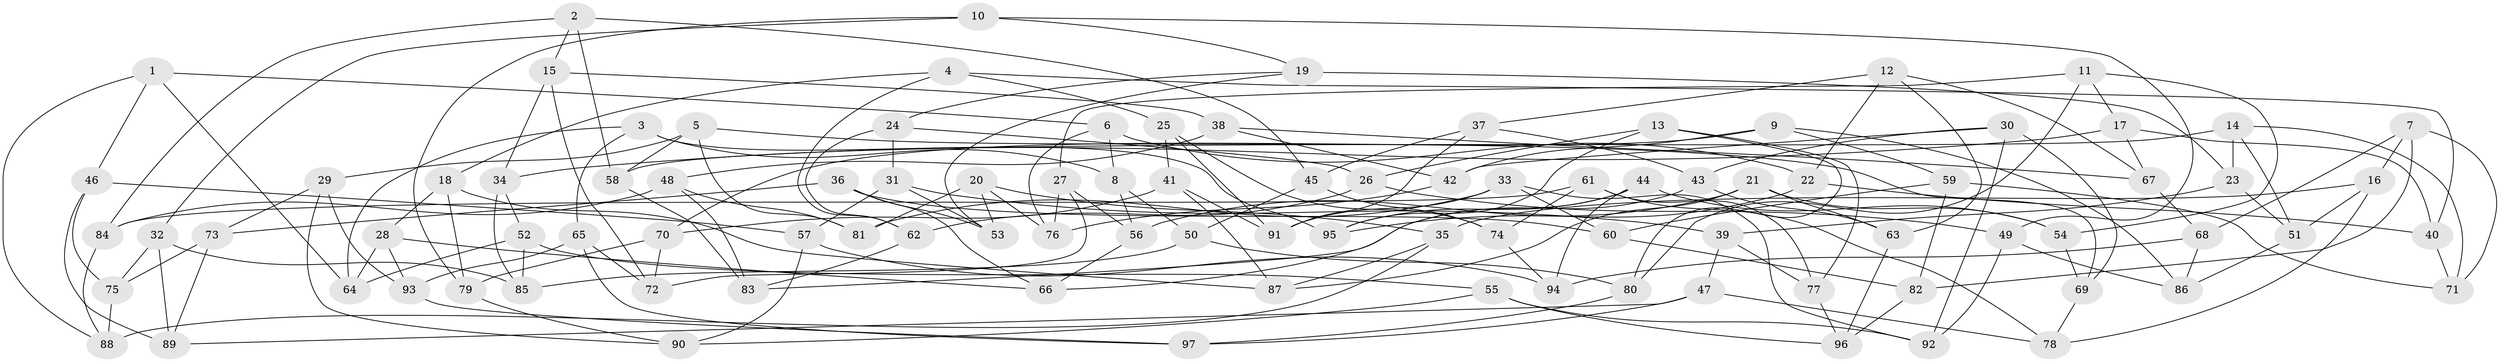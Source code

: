 // coarse degree distribution, {5: 0.0625, 2: 0.020833333333333332, 3: 0.14583333333333334, 4: 0.5208333333333334, 6: 0.041666666666666664, 9: 0.041666666666666664, 7: 0.0625, 8: 0.041666666666666664, 11: 0.020833333333333332, 10: 0.041666666666666664}
// Generated by graph-tools (version 1.1) at 2025/01/03/04/25 22:01:56]
// undirected, 97 vertices, 194 edges
graph export_dot {
graph [start="1"]
  node [color=gray90,style=filled];
  1;
  2;
  3;
  4;
  5;
  6;
  7;
  8;
  9;
  10;
  11;
  12;
  13;
  14;
  15;
  16;
  17;
  18;
  19;
  20;
  21;
  22;
  23;
  24;
  25;
  26;
  27;
  28;
  29;
  30;
  31;
  32;
  33;
  34;
  35;
  36;
  37;
  38;
  39;
  40;
  41;
  42;
  43;
  44;
  45;
  46;
  47;
  48;
  49;
  50;
  51;
  52;
  53;
  54;
  55;
  56;
  57;
  58;
  59;
  60;
  61;
  62;
  63;
  64;
  65;
  66;
  67;
  68;
  69;
  70;
  71;
  72;
  73;
  74;
  75;
  76;
  77;
  78;
  79;
  80;
  81;
  82;
  83;
  84;
  85;
  86;
  87;
  88;
  89;
  90;
  91;
  92;
  93;
  94;
  95;
  96;
  97;
  1 -- 64;
  1 -- 46;
  1 -- 6;
  1 -- 88;
  2 -- 15;
  2 -- 58;
  2 -- 45;
  2 -- 84;
  3 -- 65;
  3 -- 95;
  3 -- 8;
  3 -- 64;
  4 -- 40;
  4 -- 62;
  4 -- 25;
  4 -- 18;
  5 -- 69;
  5 -- 58;
  5 -- 29;
  5 -- 81;
  6 -- 8;
  6 -- 76;
  6 -- 22;
  7 -- 68;
  7 -- 16;
  7 -- 82;
  7 -- 71;
  8 -- 56;
  8 -- 50;
  9 -- 86;
  9 -- 70;
  9 -- 42;
  9 -- 59;
  10 -- 19;
  10 -- 79;
  10 -- 32;
  10 -- 49;
  11 -- 17;
  11 -- 80;
  11 -- 27;
  11 -- 54;
  12 -- 63;
  12 -- 67;
  12 -- 22;
  12 -- 37;
  13 -- 77;
  13 -- 95;
  13 -- 26;
  13 -- 80;
  14 -- 71;
  14 -- 23;
  14 -- 51;
  14 -- 58;
  15 -- 34;
  15 -- 72;
  15 -- 38;
  16 -- 51;
  16 -- 35;
  16 -- 78;
  17 -- 67;
  17 -- 40;
  17 -- 34;
  18 -- 87;
  18 -- 28;
  18 -- 79;
  19 -- 23;
  19 -- 53;
  19 -- 24;
  20 -- 35;
  20 -- 81;
  20 -- 53;
  20 -- 76;
  21 -- 56;
  21 -- 54;
  21 -- 63;
  21 -- 87;
  22 -- 40;
  22 -- 95;
  23 -- 39;
  23 -- 51;
  24 -- 62;
  24 -- 31;
  24 -- 26;
  25 -- 74;
  25 -- 41;
  25 -- 91;
  26 -- 49;
  26 -- 62;
  27 -- 56;
  27 -- 76;
  27 -- 72;
  28 -- 66;
  28 -- 93;
  28 -- 64;
  29 -- 73;
  29 -- 93;
  29 -- 90;
  30 -- 92;
  30 -- 43;
  30 -- 69;
  30 -- 42;
  31 -- 53;
  31 -- 39;
  31 -- 57;
  32 -- 75;
  32 -- 89;
  32 -- 85;
  33 -- 92;
  33 -- 81;
  33 -- 91;
  33 -- 60;
  34 -- 85;
  34 -- 52;
  35 -- 87;
  35 -- 88;
  36 -- 60;
  36 -- 53;
  36 -- 66;
  36 -- 73;
  37 -- 91;
  37 -- 45;
  37 -- 43;
  38 -- 67;
  38 -- 42;
  38 -- 48;
  39 -- 77;
  39 -- 47;
  40 -- 71;
  41 -- 91;
  41 -- 87;
  41 -- 70;
  42 -- 76;
  43 -- 63;
  43 -- 83;
  44 -- 94;
  44 -- 66;
  44 -- 54;
  44 -- 95;
  45 -- 50;
  45 -- 74;
  46 -- 89;
  46 -- 75;
  46 -- 57;
  47 -- 78;
  47 -- 97;
  47 -- 89;
  48 -- 84;
  48 -- 81;
  48 -- 83;
  49 -- 92;
  49 -- 86;
  50 -- 85;
  50 -- 80;
  51 -- 86;
  52 -- 55;
  52 -- 85;
  52 -- 64;
  54 -- 69;
  55 -- 96;
  55 -- 90;
  55 -- 92;
  56 -- 66;
  57 -- 94;
  57 -- 90;
  58 -- 83;
  59 -- 71;
  59 -- 82;
  59 -- 60;
  60 -- 82;
  61 -- 78;
  61 -- 84;
  61 -- 77;
  61 -- 74;
  62 -- 83;
  63 -- 96;
  65 -- 72;
  65 -- 97;
  65 -- 93;
  67 -- 68;
  68 -- 86;
  68 -- 94;
  69 -- 78;
  70 -- 79;
  70 -- 72;
  73 -- 89;
  73 -- 75;
  74 -- 94;
  75 -- 88;
  77 -- 96;
  79 -- 90;
  80 -- 97;
  82 -- 96;
  84 -- 88;
  93 -- 97;
}
